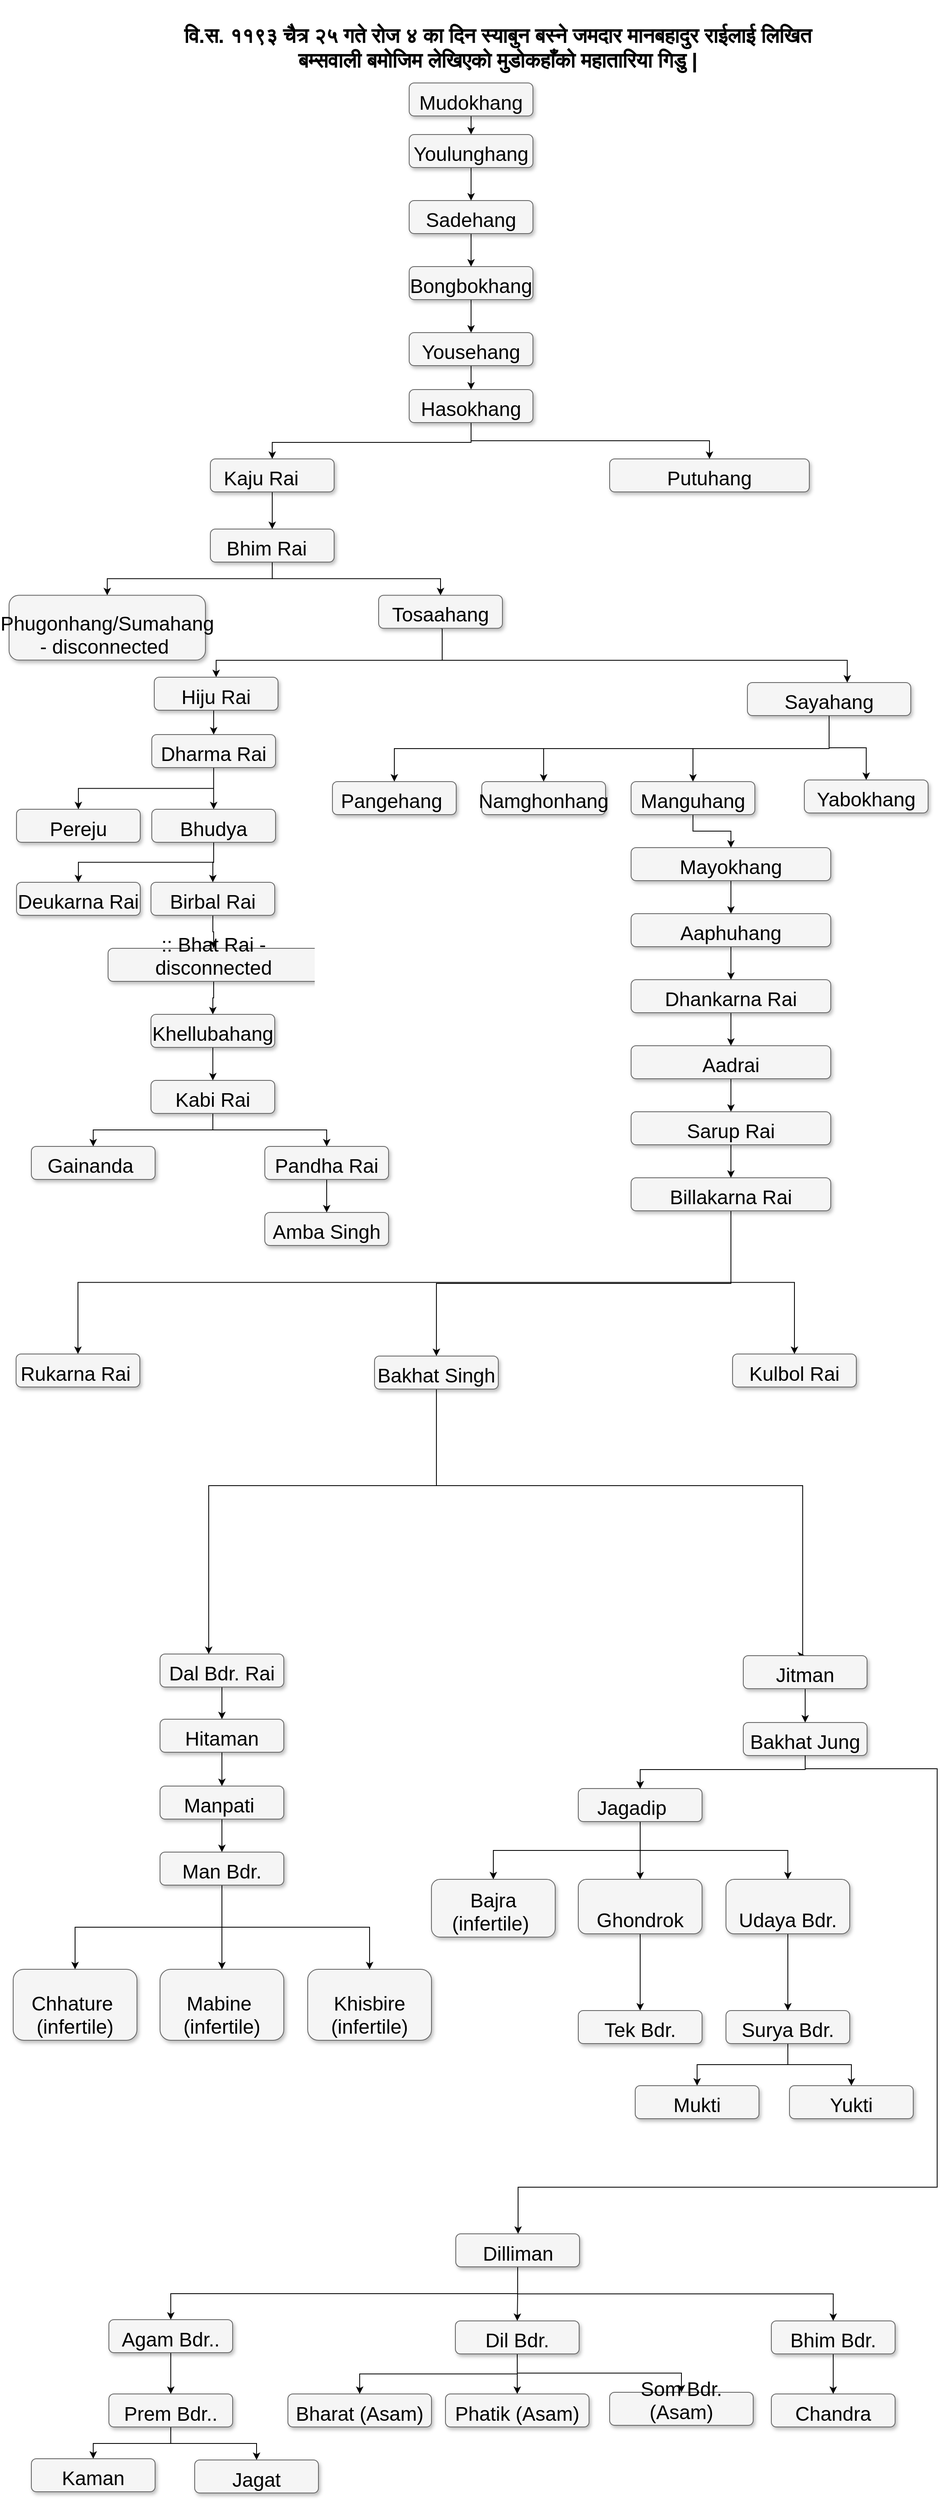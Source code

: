 <mxfile version="14.3.0" type="github">
  <diagram name="Page-1" id="b98fa263-6416-c6ec-5b7d-78bf54ef71d0">
    <mxGraphModel dx="2370" dy="1238" grid="0" gridSize="10" guides="1" tooltips="1" connect="1" arrows="1" fold="1" page="1" pageScale="1.5" pageWidth="827" pageHeight="1169" background="none" math="0" shadow="0">
      <root>
        <mxCell id="0" style=";html=1;" />
        <mxCell id="1" style=";html=1;" parent="0" />
        <mxCell id="pMGXM-O-2ihCk8tD-NnK-10" style="edgeStyle=orthogonalEdgeStyle;rounded=0;orthogonalLoop=1;jettySize=auto;html=1;exitX=0.5;exitY=1;exitDx=0;exitDy=0;entryX=0.5;entryY=0;entryDx=0;entryDy=0;fontSize=24;verticalAlign=bottom;" edge="1" parent="1" source="pMGXM-O-2ihCk8tD-NnK-1" target="pMGXM-O-2ihCk8tD-NnK-5">
          <mxGeometry relative="1" as="geometry" />
        </mxCell>
        <mxCell id="pMGXM-O-2ihCk8tD-NnK-1" value="&lt;p class=&quot;MsoNormal&quot; style=&quot;margin-bottom: 0.0pt; line-height: normal; font-size: 24px;&quot;&gt;&lt;span style=&quot;font-size: 24px; line-height: 107%; font-family: calibri, sans-serif;&quot;&gt;Bongbokhang&lt;/span&gt;&lt;br style=&quot;font-size: 24px;&quot;&gt;&lt;/p&gt;" style="whiteSpace=wrap;html=1;rounded=1;shadow=1;strokeWidth=1;fontSize=24;align=center;fillColor=#f5f5f5;strokeColor=#666666;verticalAlign=bottom;" vertex="1" parent="1">
          <mxGeometry x="540" y="323" width="150" height="40" as="geometry" />
        </mxCell>
        <mxCell id="pMGXM-O-2ihCk8tD-NnK-9" style="edgeStyle=orthogonalEdgeStyle;rounded=0;orthogonalLoop=1;jettySize=auto;html=1;exitX=0.5;exitY=1;exitDx=0;exitDy=0;entryX=0.5;entryY=0;entryDx=0;entryDy=0;fontSize=24;verticalAlign=bottom;" edge="1" parent="1" source="pMGXM-O-2ihCk8tD-NnK-2" target="pMGXM-O-2ihCk8tD-NnK-1">
          <mxGeometry relative="1" as="geometry" />
        </mxCell>
        <mxCell id="pMGXM-O-2ihCk8tD-NnK-2" value="&lt;p class=&quot;MsoNormal&quot; style=&quot;margin-bottom: 0.0pt; line-height: normal; font-size: 24px;&quot;&gt;&lt;span style=&quot;font-size: 24px;&quot;&gt;Sadehang&lt;/span&gt;&lt;/p&gt;" style="whiteSpace=wrap;html=1;rounded=1;shadow=1;strokeWidth=1;fontSize=24;align=center;fillColor=#f5f5f5;strokeColor=#666666;verticalAlign=bottom;" vertex="1" parent="1">
          <mxGeometry x="540" y="243" width="150" height="40" as="geometry" />
        </mxCell>
        <mxCell id="pMGXM-O-2ihCk8tD-NnK-8" style="edgeStyle=orthogonalEdgeStyle;rounded=0;orthogonalLoop=1;jettySize=auto;html=1;exitX=0.5;exitY=1;exitDx=0;exitDy=0;fontSize=24;verticalAlign=bottom;" edge="1" parent="1" source="pMGXM-O-2ihCk8tD-NnK-3" target="pMGXM-O-2ihCk8tD-NnK-2">
          <mxGeometry relative="1" as="geometry" />
        </mxCell>
        <mxCell id="pMGXM-O-2ihCk8tD-NnK-3" value="&lt;p class=&quot;MsoNormal&quot; style=&quot;margin-bottom: 0.0pt; line-height: normal; font-size: 24px;&quot;&gt;&lt;span style=&quot;font-size: 24px; line-height: 107%; font-family: calibri, sans-serif;&quot;&gt;Youlunghang&lt;/span&gt;&lt;br style=&quot;font-size: 24px;&quot;&gt;&lt;/p&gt;" style="whiteSpace=wrap;html=1;rounded=1;shadow=1;strokeWidth=1;fontSize=24;align=center;fillColor=#f5f5f5;strokeColor=#666666;verticalAlign=bottom;" vertex="1" parent="1">
          <mxGeometry x="540" y="163" width="150" height="40" as="geometry" />
        </mxCell>
        <mxCell id="pMGXM-O-2ihCk8tD-NnK-7" style="edgeStyle=orthogonalEdgeStyle;rounded=0;orthogonalLoop=1;jettySize=auto;html=1;exitX=0.5;exitY=1;exitDx=0;exitDy=0;fontSize=24;verticalAlign=bottom;" edge="1" parent="1" source="pMGXM-O-2ihCk8tD-NnK-4" target="pMGXM-O-2ihCk8tD-NnK-3">
          <mxGeometry relative="1" as="geometry" />
        </mxCell>
        <mxCell id="pMGXM-O-2ihCk8tD-NnK-4" value="&lt;p class=&quot;MsoNormal&quot; style=&quot;margin-bottom: 0.0pt; line-height: normal; font-size: 24px;&quot;&gt;&lt;span style=&quot;font-size: 24px;&quot;&gt;Mudokhang&lt;/span&gt;&lt;/p&gt;" style="whiteSpace=wrap;html=1;rounded=1;shadow=1;strokeWidth=1;fontSize=24;align=center;fillColor=#f5f5f5;strokeColor=#666666;verticalAlign=bottom;" vertex="1" parent="1">
          <mxGeometry x="540" y="100.5" width="150" height="40" as="geometry" />
        </mxCell>
        <mxCell id="pMGXM-O-2ihCk8tD-NnK-195" style="edgeStyle=orthogonalEdgeStyle;rounded=0;orthogonalLoop=1;jettySize=auto;html=1;exitX=0.5;exitY=1;exitDx=0;exitDy=0;labelBackgroundColor=none;fontSize=24;verticalAlign=bottom;" edge="1" parent="1" source="pMGXM-O-2ihCk8tD-NnK-5" target="pMGXM-O-2ihCk8tD-NnK-13">
          <mxGeometry relative="1" as="geometry" />
        </mxCell>
        <mxCell id="pMGXM-O-2ihCk8tD-NnK-5" value="&lt;p class=&quot;MsoNormal&quot; style=&quot;margin-bottom: 0.0pt; line-height: normal; font-size: 24px;&quot;&gt;&lt;span style=&quot;font-size: 24px;&quot;&gt;Yousehang&lt;/span&gt;&lt;/p&gt;" style="whiteSpace=wrap;html=1;rounded=1;shadow=1;strokeWidth=1;fontSize=24;align=center;fillColor=#f5f5f5;strokeColor=#666666;verticalAlign=bottom;" vertex="1" parent="1">
          <mxGeometry x="540" y="403" width="150" height="40" as="geometry" />
        </mxCell>
        <mxCell id="pMGXM-O-2ihCk8tD-NnK-196" style="edgeStyle=orthogonalEdgeStyle;rounded=0;orthogonalLoop=1;jettySize=auto;html=1;exitX=0.5;exitY=1;exitDx=0;exitDy=0;labelBackgroundColor=none;fontSize=24;verticalAlign=bottom;" edge="1" parent="1" source="pMGXM-O-2ihCk8tD-NnK-13" target="pMGXM-O-2ihCk8tD-NnK-14">
          <mxGeometry relative="1" as="geometry">
            <Array as="points">
              <mxPoint x="615" y="536" />
              <mxPoint x="374" y="536" />
            </Array>
          </mxGeometry>
        </mxCell>
        <mxCell id="pMGXM-O-2ihCk8tD-NnK-197" style="edgeStyle=orthogonalEdgeStyle;rounded=0;orthogonalLoop=1;jettySize=auto;html=1;exitX=0.5;exitY=1;exitDx=0;exitDy=0;entryX=0.5;entryY=0;entryDx=0;entryDy=0;labelBackgroundColor=none;fontSize=24;verticalAlign=bottom;" edge="1" parent="1" source="pMGXM-O-2ihCk8tD-NnK-13" target="pMGXM-O-2ihCk8tD-NnK-15">
          <mxGeometry relative="1" as="geometry" />
        </mxCell>
        <mxCell id="pMGXM-O-2ihCk8tD-NnK-13" value="&lt;p class=&quot;MsoNormal&quot; style=&quot;margin-bottom: 0.0pt; line-height: normal; font-size: 24px;&quot;&gt;&lt;span style=&quot;font-size: 24px; line-height: 107%; font-family: calibri, sans-serif;&quot;&gt;Hasokhang&lt;/span&gt;&lt;br style=&quot;font-size: 24px;&quot;&gt;&lt;/p&gt;" style="whiteSpace=wrap;html=1;rounded=1;shadow=1;strokeWidth=1;fontSize=24;align=center;fillColor=#f5f5f5;strokeColor=#666666;verticalAlign=bottom;" vertex="1" parent="1">
          <mxGeometry x="540" y="472" width="150" height="40" as="geometry" />
        </mxCell>
        <mxCell id="pMGXM-O-2ihCk8tD-NnK-193" style="edgeStyle=orthogonalEdgeStyle;rounded=0;orthogonalLoop=1;jettySize=auto;html=1;exitX=0.5;exitY=1;exitDx=0;exitDy=0;labelBackgroundColor=none;fontSize=24;verticalAlign=bottom;" edge="1" parent="1" source="pMGXM-O-2ihCk8tD-NnK-14" target="pMGXM-O-2ihCk8tD-NnK-21">
          <mxGeometry relative="1" as="geometry" />
        </mxCell>
        <mxCell id="pMGXM-O-2ihCk8tD-NnK-14" value="&lt;p class=&quot;MsoNormal&quot; style=&quot;margin-bottom: 0.0pt; line-height: normal; font-size: 24px;&quot;&gt;&lt;span style=&quot;font-size: 24px; line-height: 107%; font-family: calibri, sans-serif;&quot;&gt;Kaju Rai&amp;nbsp; &amp;nbsp;&amp;nbsp;&lt;/span&gt;&lt;br style=&quot;font-size: 24px;&quot;&gt;&lt;/p&gt;" style="whiteSpace=wrap;html=1;rounded=1;shadow=1;strokeWidth=1;fontSize=24;align=center;fillColor=#f5f5f5;strokeColor=#666666;verticalAlign=bottom;" vertex="1" parent="1">
          <mxGeometry x="299" y="556" width="150" height="40" as="geometry" />
        </mxCell>
        <mxCell id="pMGXM-O-2ihCk8tD-NnK-15" value="&lt;p class=&quot;MsoNormal&quot; style=&quot;margin-bottom: 0.0pt; line-height: normal; font-size: 24px;&quot;&gt;&lt;span style=&quot;font-size: 24px; line-height: 107%; font-family: calibri, sans-serif;&quot;&gt;Putuhang&lt;/span&gt;&lt;br style=&quot;font-size: 24px;&quot;&gt;&lt;/p&gt;" style="whiteSpace=wrap;html=1;rounded=1;shadow=1;strokeWidth=1;fontSize=24;align=center;fillColor=#f5f5f5;strokeColor=#666666;verticalAlign=bottom;" vertex="1" parent="1">
          <mxGeometry x="783" y="556" width="242" height="40" as="geometry" />
        </mxCell>
        <mxCell id="pMGXM-O-2ihCk8tD-NnK-191" style="edgeStyle=orthogonalEdgeStyle;rounded=0;orthogonalLoop=1;jettySize=auto;html=1;exitX=0.5;exitY=1;exitDx=0;exitDy=0;labelBackgroundColor=none;fontSize=24;verticalAlign=bottom;" edge="1" parent="1" source="pMGXM-O-2ihCk8tD-NnK-21" target="pMGXM-O-2ihCk8tD-NnK-26">
          <mxGeometry relative="1" as="geometry" />
        </mxCell>
        <mxCell id="pMGXM-O-2ihCk8tD-NnK-192" style="edgeStyle=orthogonalEdgeStyle;rounded=0;orthogonalLoop=1;jettySize=auto;html=1;exitX=0.5;exitY=1;exitDx=0;exitDy=0;labelBackgroundColor=none;fontSize=24;verticalAlign=bottom;" edge="1" parent="1" source="pMGXM-O-2ihCk8tD-NnK-21" target="pMGXM-O-2ihCk8tD-NnK-24">
          <mxGeometry relative="1" as="geometry" />
        </mxCell>
        <mxCell id="pMGXM-O-2ihCk8tD-NnK-21" value="&lt;p class=&quot;MsoNormal&quot; style=&quot;margin-bottom: 0.0pt; line-height: normal; font-size: 24px;&quot;&gt;&lt;span style=&quot;font-size: 24px; line-height: 107%; font-family: calibri, sans-serif;&quot;&gt;Bhim Rai&amp;nbsp;&amp;nbsp;&lt;/span&gt;&lt;br style=&quot;font-size: 24px;&quot;&gt;&lt;/p&gt;" style="whiteSpace=wrap;html=1;rounded=1;shadow=1;strokeWidth=1;fontSize=24;align=center;fillColor=#f5f5f5;strokeColor=#666666;verticalAlign=bottom;" vertex="1" parent="1">
          <mxGeometry x="299" y="641" width="150" height="40" as="geometry" />
        </mxCell>
        <mxCell id="pMGXM-O-2ihCk8tD-NnK-24" value="&lt;p class=&quot;MsoNormal&quot; style=&quot;margin-bottom: 0.0pt; line-height: normal; font-size: 24px;&quot;&gt;&lt;span style=&quot;font-size: 24px; line-height: 107%; font-family: calibri, sans-serif;&quot;&gt;Phugonhang/Sumahang - disconnected&amp;nbsp;&lt;/span&gt;&lt;br style=&quot;font-size: 24px;&quot;&gt;&lt;/p&gt;" style="whiteSpace=wrap;html=1;rounded=1;shadow=1;strokeWidth=1;fontSize=24;align=center;fillColor=#f5f5f5;strokeColor=#666666;verticalAlign=bottom;" vertex="1" parent="1">
          <mxGeometry x="55" y="721.25" width="238" height="78.5" as="geometry" />
        </mxCell>
        <mxCell id="pMGXM-O-2ihCk8tD-NnK-31" style="edgeStyle=orthogonalEdgeStyle;rounded=0;orthogonalLoop=1;jettySize=auto;html=1;exitX=0.5;exitY=1;exitDx=0;exitDy=0;entryX=0.5;entryY=0;entryDx=0;entryDy=0;fontSize=24;verticalAlign=bottom;" edge="1" parent="1" source="pMGXM-O-2ihCk8tD-NnK-26" target="pMGXM-O-2ihCk8tD-NnK-28">
          <mxGeometry relative="1" as="geometry">
            <Array as="points">
              <mxPoint x="580" y="800" />
              <mxPoint x="306" y="800" />
            </Array>
          </mxGeometry>
        </mxCell>
        <mxCell id="pMGXM-O-2ihCk8tD-NnK-32" style="edgeStyle=orthogonalEdgeStyle;rounded=0;orthogonalLoop=1;jettySize=auto;html=1;exitX=0.5;exitY=1;exitDx=0;exitDy=0;fontSize=24;verticalAlign=bottom;" edge="1" parent="1" source="pMGXM-O-2ihCk8tD-NnK-26" target="pMGXM-O-2ihCk8tD-NnK-29">
          <mxGeometry relative="1" as="geometry">
            <Array as="points">
              <mxPoint x="580" y="800" />
              <mxPoint x="1071" y="800" />
            </Array>
          </mxGeometry>
        </mxCell>
        <mxCell id="pMGXM-O-2ihCk8tD-NnK-26" value="&lt;p class=&quot;MsoNormal&quot; style=&quot;margin-bottom: 0.0pt; line-height: normal; font-size: 24px;&quot;&gt;&lt;span style=&quot;font-size: 24px; line-height: 107%; font-family: calibri, sans-serif;&quot;&gt;Tosaahang&lt;/span&gt;&lt;br style=&quot;font-size: 24px;&quot;&gt;&lt;/p&gt;" style="whiteSpace=wrap;html=1;rounded=1;shadow=1;strokeWidth=1;fontSize=24;align=center;fillColor=#f5f5f5;strokeColor=#666666;verticalAlign=bottom;" vertex="1" parent="1">
          <mxGeometry x="503" y="721.25" width="150" height="40" as="geometry" />
        </mxCell>
        <mxCell id="pMGXM-O-2ihCk8tD-NnK-34" style="edgeStyle=orthogonalEdgeStyle;rounded=0;orthogonalLoop=1;jettySize=auto;html=1;exitX=0.5;exitY=1;exitDx=0;exitDy=0;entryX=0.5;entryY=0;entryDx=0;entryDy=0;fontSize=24;verticalAlign=bottom;" edge="1" parent="1" source="pMGXM-O-2ihCk8tD-NnK-28" target="pMGXM-O-2ihCk8tD-NnK-33">
          <mxGeometry relative="1" as="geometry" />
        </mxCell>
        <mxCell id="pMGXM-O-2ihCk8tD-NnK-28" value="&lt;p class=&quot;MsoNormal&quot; style=&quot;margin-bottom: 0.0pt; line-height: normal; font-size: 24px;&quot;&gt;&lt;span style=&quot;font-size: 24px; line-height: 107%; font-family: calibri, sans-serif;&quot;&gt;Hiju Rai&lt;/span&gt;&lt;br style=&quot;font-size: 24px;&quot;&gt;&lt;/p&gt;" style="whiteSpace=wrap;html=1;rounded=1;shadow=1;strokeWidth=1;fontSize=24;align=center;fillColor=#f5f5f5;strokeColor=#666666;verticalAlign=bottom;" vertex="1" parent="1">
          <mxGeometry x="231" y="820.5" width="150" height="40" as="geometry" />
        </mxCell>
        <mxCell id="pMGXM-O-2ihCk8tD-NnK-47" style="edgeStyle=orthogonalEdgeStyle;rounded=0;orthogonalLoop=1;jettySize=auto;html=1;exitX=0.5;exitY=1;exitDx=0;exitDy=0;fontSize=24;verticalAlign=bottom;" edge="1" parent="1" source="pMGXM-O-2ihCk8tD-NnK-29" target="pMGXM-O-2ihCk8tD-NnK-41">
          <mxGeometry relative="1" as="geometry" />
        </mxCell>
        <mxCell id="pMGXM-O-2ihCk8tD-NnK-52" style="edgeStyle=orthogonalEdgeStyle;rounded=0;orthogonalLoop=1;jettySize=auto;html=1;fontSize=24;verticalAlign=bottom;" edge="1" parent="1" source="pMGXM-O-2ihCk8tD-NnK-29" target="pMGXM-O-2ihCk8tD-NnK-44">
          <mxGeometry relative="1" as="geometry" />
        </mxCell>
        <mxCell id="pMGXM-O-2ihCk8tD-NnK-189" style="edgeStyle=orthogonalEdgeStyle;rounded=0;orthogonalLoop=1;jettySize=auto;html=1;exitX=0.5;exitY=1;exitDx=0;exitDy=0;labelBackgroundColor=none;fontSize=24;verticalAlign=bottom;" edge="1" parent="1" source="pMGXM-O-2ihCk8tD-NnK-29" target="pMGXM-O-2ihCk8tD-NnK-42">
          <mxGeometry relative="1" as="geometry" />
        </mxCell>
        <mxCell id="pMGXM-O-2ihCk8tD-NnK-190" style="edgeStyle=orthogonalEdgeStyle;rounded=0;orthogonalLoop=1;jettySize=auto;html=1;exitX=0.5;exitY=1;exitDx=0;exitDy=0;labelBackgroundColor=none;fontSize=24;verticalAlign=bottom;" edge="1" parent="1" source="pMGXM-O-2ihCk8tD-NnK-29" target="pMGXM-O-2ihCk8tD-NnK-45">
          <mxGeometry relative="1" as="geometry" />
        </mxCell>
        <mxCell id="pMGXM-O-2ihCk8tD-NnK-29" value="&lt;p class=&quot;MsoNormal&quot; style=&quot;margin-bottom: 0.0pt; line-height: normal; font-size: 24px;&quot;&gt;&lt;span style=&quot;font-size: 24px; line-height: 107%; font-family: calibri, sans-serif;&quot;&gt;Sayahang&lt;/span&gt;&lt;br style=&quot;font-size: 24px;&quot;&gt;&lt;/p&gt;" style="whiteSpace=wrap;html=1;rounded=1;shadow=1;strokeWidth=1;fontSize=24;align=center;fillColor=#f5f5f5;strokeColor=#666666;verticalAlign=bottom;" vertex="1" parent="1">
          <mxGeometry x="950" y="827" width="198" height="40" as="geometry" />
        </mxCell>
        <mxCell id="pMGXM-O-2ihCk8tD-NnK-37" style="edgeStyle=orthogonalEdgeStyle;rounded=0;orthogonalLoop=1;jettySize=auto;html=1;exitX=0.5;exitY=1;exitDx=0;exitDy=0;entryX=0.5;entryY=0;entryDx=0;entryDy=0;fontSize=24;verticalAlign=bottom;" edge="1" parent="1" source="pMGXM-O-2ihCk8tD-NnK-33" target="pMGXM-O-2ihCk8tD-NnK-35">
          <mxGeometry relative="1" as="geometry" />
        </mxCell>
        <mxCell id="pMGXM-O-2ihCk8tD-NnK-40" style="edgeStyle=orthogonalEdgeStyle;rounded=0;orthogonalLoop=1;jettySize=auto;html=1;exitX=0.5;exitY=1;exitDx=0;exitDy=0;fontSize=24;verticalAlign=bottom;" edge="1" parent="1" source="pMGXM-O-2ihCk8tD-NnK-33" target="pMGXM-O-2ihCk8tD-NnK-36">
          <mxGeometry relative="1" as="geometry" />
        </mxCell>
        <mxCell id="pMGXM-O-2ihCk8tD-NnK-33" value="&lt;p class=&quot;MsoNormal&quot; style=&quot;margin-bottom: 0.0pt; line-height: normal; font-size: 24px;&quot;&gt;&lt;span style=&quot;font-size: 24px; line-height: 107%; font-family: calibri, sans-serif;&quot;&gt;Dharma Rai&lt;/span&gt;&lt;br style=&quot;font-size: 24px;&quot;&gt;&lt;/p&gt;" style="whiteSpace=wrap;html=1;rounded=1;shadow=1;strokeWidth=1;fontSize=24;align=center;fillColor=#f5f5f5;strokeColor=#666666;verticalAlign=bottom;" vertex="1" parent="1">
          <mxGeometry x="228" y="890" width="150" height="40" as="geometry" />
        </mxCell>
        <mxCell id="pMGXM-O-2ihCk8tD-NnK-35" value="&lt;p class=&quot;MsoNormal&quot; style=&quot;margin-bottom: 0.0pt; line-height: normal; font-size: 24px;&quot;&gt;&lt;span style=&quot;font-size: 24px; line-height: 107%; font-family: calibri, sans-serif;&quot;&gt;Pereju&lt;/span&gt;&lt;br style=&quot;font-size: 24px;&quot;&gt;&lt;/p&gt;" style="whiteSpace=wrap;html=1;rounded=1;shadow=1;strokeWidth=1;fontSize=24;align=center;fillColor=#f5f5f5;strokeColor=#666666;verticalAlign=bottom;" vertex="1" parent="1">
          <mxGeometry x="64" y="980.5" width="150" height="40" as="geometry" />
        </mxCell>
        <mxCell id="pMGXM-O-2ihCk8tD-NnK-168" style="edgeStyle=orthogonalEdgeStyle;rounded=0;orthogonalLoop=1;jettySize=auto;html=1;exitX=0.5;exitY=1;exitDx=0;exitDy=0;labelBackgroundColor=none;fontSize=24;verticalAlign=bottom;" edge="1" parent="1" source="pMGXM-O-2ihCk8tD-NnK-36" target="pMGXM-O-2ihCk8tD-NnK-140">
          <mxGeometry relative="1" as="geometry" />
        </mxCell>
        <mxCell id="pMGXM-O-2ihCk8tD-NnK-184" style="edgeStyle=orthogonalEdgeStyle;rounded=0;orthogonalLoop=1;jettySize=auto;html=1;exitX=0.5;exitY=1;exitDx=0;exitDy=0;labelBackgroundColor=none;fontSize=24;verticalAlign=bottom;" edge="1" parent="1" source="pMGXM-O-2ihCk8tD-NnK-36" target="pMGXM-O-2ihCk8tD-NnK-141">
          <mxGeometry relative="1" as="geometry" />
        </mxCell>
        <mxCell id="pMGXM-O-2ihCk8tD-NnK-36" value="&lt;p class=&quot;MsoNormal&quot; style=&quot;margin-bottom: 0.0pt; line-height: normal; font-size: 24px;&quot;&gt;&lt;span style=&quot;font-size: 24px; line-height: 107%; font-family: calibri, sans-serif;&quot;&gt;Bhudya&lt;/span&gt;&lt;br style=&quot;font-size: 24px;&quot;&gt;&lt;/p&gt;" style="whiteSpace=wrap;html=1;rounded=1;shadow=1;strokeWidth=1;fontSize=24;align=center;fillColor=#f5f5f5;strokeColor=#666666;verticalAlign=bottom;" vertex="1" parent="1">
          <mxGeometry x="228" y="980.5" width="150" height="40" as="geometry" />
        </mxCell>
        <mxCell id="pMGXM-O-2ihCk8tD-NnK-41" value="&lt;p class=&quot;MsoNormal&quot; style=&quot;margin-bottom: 0.0pt ; line-height: normal ; font-size: 24px&quot;&gt;&lt;span style=&quot;font-size: 24px ; line-height: 107% ; font-family: &amp;#34;calibri&amp;#34; , sans-serif&quot;&gt;Pangehang&amp;nbsp;&lt;/span&gt;&lt;br style=&quot;font-size: 24px&quot;&gt;&lt;/p&gt;" style="whiteSpace=wrap;html=1;rounded=1;shadow=1;strokeWidth=1;fontSize=24;align=center;fillColor=#f5f5f5;strokeColor=#666666;verticalAlign=bottom;" vertex="1" parent="1">
          <mxGeometry x="447" y="947" width="150" height="40" as="geometry" />
        </mxCell>
        <mxCell id="pMGXM-O-2ihCk8tD-NnK-42" value="&lt;p class=&quot;MsoNormal&quot; style=&quot;margin-bottom: 0.0pt; line-height: normal; font-size: 24px;&quot;&gt;&lt;span style=&quot;font-size: 24px; line-height: 107%; font-family: calibri, sans-serif;&quot;&gt;Namghonhang&lt;/span&gt;&lt;br style=&quot;font-size: 24px;&quot;&gt;&lt;/p&gt;" style="whiteSpace=wrap;html=1;rounded=1;shadow=1;strokeWidth=1;fontSize=24;align=center;fillColor=#f5f5f5;strokeColor=#666666;verticalAlign=bottom;" vertex="1" parent="1">
          <mxGeometry x="628" y="947" width="150" height="40" as="geometry" />
        </mxCell>
        <mxCell id="pMGXM-O-2ihCk8tD-NnK-59" style="edgeStyle=orthogonalEdgeStyle;rounded=0;orthogonalLoop=1;jettySize=auto;html=1;exitX=0.5;exitY=1;exitDx=0;exitDy=0;entryX=0.5;entryY=0;entryDx=0;entryDy=0;fontSize=24;verticalAlign=bottom;" edge="1" parent="1" source="pMGXM-O-2ihCk8tD-NnK-44" target="pMGXM-O-2ihCk8tD-NnK-53">
          <mxGeometry relative="1" as="geometry" />
        </mxCell>
        <mxCell id="pMGXM-O-2ihCk8tD-NnK-44" value="&lt;p class=&quot;MsoNormal&quot; style=&quot;margin-bottom: 0.0pt; line-height: normal; font-size: 24px;&quot;&gt;&lt;span style=&quot;font-size: 24px; line-height: 107%; font-family: calibri, sans-serif;&quot;&gt;Manguhang&lt;/span&gt;&lt;br style=&quot;font-size: 24px;&quot;&gt;&lt;/p&gt;" style="whiteSpace=wrap;html=1;rounded=1;shadow=1;strokeWidth=1;fontSize=24;align=center;fillColor=#f5f5f5;strokeColor=#666666;verticalAlign=bottom;" vertex="1" parent="1">
          <mxGeometry x="809" y="947" width="150" height="40" as="geometry" />
        </mxCell>
        <mxCell id="pMGXM-O-2ihCk8tD-NnK-45" value="&lt;p class=&quot;MsoNormal&quot; style=&quot;margin-bottom: 0.0pt; line-height: normal; font-size: 24px;&quot;&gt;&lt;span style=&quot;font-size: 24px; line-height: 107%; font-family: calibri, sans-serif;&quot;&gt;Yabokhang&lt;/span&gt;&lt;br style=&quot;font-size: 24px;&quot;&gt;&lt;/p&gt;" style="whiteSpace=wrap;html=1;rounded=1;shadow=1;strokeWidth=1;fontSize=24;align=center;fillColor=#f5f5f5;strokeColor=#666666;verticalAlign=bottom;" vertex="1" parent="1">
          <mxGeometry x="1019" y="945" width="150" height="40" as="geometry" />
        </mxCell>
        <mxCell id="pMGXM-O-2ihCk8tD-NnK-60" style="edgeStyle=orthogonalEdgeStyle;rounded=0;orthogonalLoop=1;jettySize=auto;html=1;exitX=0.5;exitY=1;exitDx=0;exitDy=0;entryX=0.5;entryY=0;entryDx=0;entryDy=0;fontSize=24;verticalAlign=bottom;" edge="1" parent="1" source="pMGXM-O-2ihCk8tD-NnK-53" target="pMGXM-O-2ihCk8tD-NnK-54">
          <mxGeometry relative="1" as="geometry" />
        </mxCell>
        <mxCell id="pMGXM-O-2ihCk8tD-NnK-53" value="&lt;p class=&quot;MsoNormal&quot; style=&quot;margin-bottom: 0.0pt; line-height: normal; font-size: 24px;&quot;&gt;&lt;span style=&quot;font-size: 24px; line-height: 107%; font-family: calibri, sans-serif;&quot;&gt;Mayokhang&lt;/span&gt;&lt;br style=&quot;font-size: 24px;&quot;&gt;&lt;/p&gt;" style="whiteSpace=wrap;html=1;rounded=1;shadow=1;strokeWidth=1;fontSize=24;align=center;fillColor=#f5f5f5;strokeColor=#666666;verticalAlign=bottom;" vertex="1" parent="1">
          <mxGeometry x="809" y="1027" width="242" height="40" as="geometry" />
        </mxCell>
        <mxCell id="pMGXM-O-2ihCk8tD-NnK-61" style="edgeStyle=orthogonalEdgeStyle;rounded=0;orthogonalLoop=1;jettySize=auto;html=1;exitX=0.5;exitY=1;exitDx=0;exitDy=0;entryX=0.5;entryY=0;entryDx=0;entryDy=0;fontSize=24;verticalAlign=bottom;" edge="1" parent="1" source="pMGXM-O-2ihCk8tD-NnK-54" target="pMGXM-O-2ihCk8tD-NnK-55">
          <mxGeometry relative="1" as="geometry" />
        </mxCell>
        <mxCell id="pMGXM-O-2ihCk8tD-NnK-54" value="&lt;p class=&quot;MsoNormal&quot; style=&quot;margin-bottom: 0.0pt; line-height: normal; font-size: 24px;&quot;&gt;&lt;span style=&quot;font-size: 24px; line-height: 107%; font-family: calibri, sans-serif;&quot;&gt;Aaphuhang&lt;/span&gt;&lt;br style=&quot;font-size: 24px;&quot;&gt;&lt;/p&gt;" style="whiteSpace=wrap;html=1;rounded=1;shadow=1;strokeWidth=1;fontSize=24;align=center;fillColor=#f5f5f5;strokeColor=#666666;verticalAlign=bottom;" vertex="1" parent="1">
          <mxGeometry x="809" y="1107" width="242" height="40" as="geometry" />
        </mxCell>
        <mxCell id="pMGXM-O-2ihCk8tD-NnK-62" style="edgeStyle=orthogonalEdgeStyle;rounded=0;orthogonalLoop=1;jettySize=auto;html=1;exitX=0.5;exitY=1;exitDx=0;exitDy=0;entryX=0.5;entryY=0;entryDx=0;entryDy=0;fontSize=24;verticalAlign=bottom;" edge="1" parent="1" source="pMGXM-O-2ihCk8tD-NnK-55" target="pMGXM-O-2ihCk8tD-NnK-56">
          <mxGeometry relative="1" as="geometry" />
        </mxCell>
        <mxCell id="pMGXM-O-2ihCk8tD-NnK-55" value="&lt;p class=&quot;MsoNormal&quot; style=&quot;margin-bottom: 0.0pt; line-height: normal; font-size: 24px;&quot;&gt;&lt;span style=&quot;font-size: 24px; line-height: 107%; font-family: calibri, sans-serif;&quot;&gt;Dhankarna Rai&lt;/span&gt;&lt;br style=&quot;font-size: 24px;&quot;&gt;&lt;/p&gt;" style="whiteSpace=wrap;html=1;rounded=1;shadow=1;strokeWidth=1;fontSize=24;align=center;fillColor=#f5f5f5;strokeColor=#666666;verticalAlign=bottom;" vertex="1" parent="1">
          <mxGeometry x="809" y="1187" width="242" height="40" as="geometry" />
        </mxCell>
        <mxCell id="pMGXM-O-2ihCk8tD-NnK-63" style="edgeStyle=orthogonalEdgeStyle;rounded=0;orthogonalLoop=1;jettySize=auto;html=1;exitX=0.5;exitY=1;exitDx=0;exitDy=0;entryX=0.5;entryY=0;entryDx=0;entryDy=0;fontSize=24;verticalAlign=bottom;" edge="1" parent="1" source="pMGXM-O-2ihCk8tD-NnK-56" target="pMGXM-O-2ihCk8tD-NnK-57">
          <mxGeometry relative="1" as="geometry" />
        </mxCell>
        <mxCell id="pMGXM-O-2ihCk8tD-NnK-56" value="&lt;p class=&quot;MsoNormal&quot; style=&quot;margin-bottom: 0.0pt; line-height: normal; font-size: 24px;&quot;&gt;&lt;span style=&quot;font-size: 24px; line-height: 107%; font-family: calibri, sans-serif;&quot;&gt;Aadrai&lt;/span&gt;&lt;br style=&quot;font-size: 24px;&quot;&gt;&lt;/p&gt;" style="whiteSpace=wrap;html=1;rounded=1;shadow=1;strokeWidth=1;fontSize=24;align=center;fillColor=#f5f5f5;strokeColor=#666666;verticalAlign=bottom;" vertex="1" parent="1">
          <mxGeometry x="809" y="1267" width="242" height="40" as="geometry" />
        </mxCell>
        <mxCell id="pMGXM-O-2ihCk8tD-NnK-67" style="edgeStyle=orthogonalEdgeStyle;rounded=0;orthogonalLoop=1;jettySize=auto;html=1;exitX=0.5;exitY=1;exitDx=0;exitDy=0;entryX=0.5;entryY=0;entryDx=0;entryDy=0;fontSize=24;verticalAlign=bottom;" edge="1" parent="1" source="pMGXM-O-2ihCk8tD-NnK-57" target="pMGXM-O-2ihCk8tD-NnK-64">
          <mxGeometry relative="1" as="geometry" />
        </mxCell>
        <mxCell id="pMGXM-O-2ihCk8tD-NnK-57" value="&lt;p class=&quot;MsoNormal&quot; style=&quot;margin-bottom: 0.0pt; line-height: normal; font-size: 24px;&quot;&gt;&lt;span style=&quot;font-size: 24px; line-height: 107%; font-family: calibri, sans-serif;&quot;&gt;Sarup Rai&lt;/span&gt;&lt;br style=&quot;font-size: 24px;&quot;&gt;&lt;/p&gt;" style="whiteSpace=wrap;html=1;rounded=1;shadow=1;strokeWidth=1;fontSize=24;align=center;fillColor=#f5f5f5;strokeColor=#666666;verticalAlign=bottom;" vertex="1" parent="1">
          <mxGeometry x="809" y="1347" width="242" height="40" as="geometry" />
        </mxCell>
        <mxCell id="pMGXM-O-2ihCk8tD-NnK-70" style="edgeStyle=orthogonalEdgeStyle;rounded=0;orthogonalLoop=1;jettySize=auto;html=1;exitX=0.5;exitY=1;exitDx=0;exitDy=0;fontSize=24;verticalAlign=bottom;" edge="1" parent="1" source="pMGXM-O-2ihCk8tD-NnK-64" target="pMGXM-O-2ihCk8tD-NnK-68">
          <mxGeometry relative="1" as="geometry" />
        </mxCell>
        <mxCell id="pMGXM-O-2ihCk8tD-NnK-160" style="edgeStyle=orthogonalEdgeStyle;rounded=0;orthogonalLoop=1;jettySize=auto;html=1;exitX=0.5;exitY=1;exitDx=0;exitDy=0;entryX=0.5;entryY=0;entryDx=0;entryDy=0;fontSize=24;verticalAlign=bottom;" edge="1" parent="1" source="pMGXM-O-2ihCk8tD-NnK-64" target="pMGXM-O-2ihCk8tD-NnK-69">
          <mxGeometry relative="1" as="geometry" />
        </mxCell>
        <mxCell id="pMGXM-O-2ihCk8tD-NnK-163" style="edgeStyle=orthogonalEdgeStyle;rounded=0;orthogonalLoop=1;jettySize=auto;html=1;exitX=0.5;exitY=1;exitDx=0;exitDy=0;fontSize=24;verticalAlign=bottom;" edge="1" parent="1" source="pMGXM-O-2ihCk8tD-NnK-64" target="pMGXM-O-2ihCk8tD-NnK-73">
          <mxGeometry relative="1" as="geometry" />
        </mxCell>
        <mxCell id="pMGXM-O-2ihCk8tD-NnK-64" value="&lt;p class=&quot;MsoNormal&quot; style=&quot;margin-bottom: 0.0pt; line-height: normal; font-size: 24px;&quot;&gt;&lt;span style=&quot;font-size: 24px; line-height: 107%; font-family: calibri, sans-serif;&quot;&gt;Billakarna Rai&lt;/span&gt;&lt;br style=&quot;font-size: 24px;&quot;&gt;&lt;/p&gt;" style="whiteSpace=wrap;html=1;rounded=1;shadow=1;strokeWidth=1;fontSize=24;align=center;fillColor=#f5f5f5;strokeColor=#666666;verticalAlign=bottom;" vertex="1" parent="1">
          <mxGeometry x="809" y="1427" width="242" height="40" as="geometry" />
        </mxCell>
        <mxCell id="pMGXM-O-2ihCk8tD-NnK-68" value="&lt;p class=&quot;MsoNormal&quot; style=&quot;margin-bottom: 0.0pt; line-height: normal; font-size: 24px;&quot;&gt;&lt;span style=&quot;font-size: 24px; line-height: 107%; font-family: calibri, sans-serif;&quot;&gt;Rukarna Rai&amp;nbsp;&lt;/span&gt;&lt;br style=&quot;font-size: 24px;&quot;&gt;&lt;/p&gt;" style="whiteSpace=wrap;html=1;rounded=1;shadow=1;strokeWidth=1;fontSize=24;align=center;fillColor=#f5f5f5;strokeColor=#666666;verticalAlign=bottom;" vertex="1" parent="1">
          <mxGeometry x="63.5" y="1640.5" width="150" height="40" as="geometry" />
        </mxCell>
        <mxCell id="pMGXM-O-2ihCk8tD-NnK-69" value="&lt;p class=&quot;MsoNormal&quot; style=&quot;margin-bottom: 0.0pt; line-height: normal; font-size: 24px;&quot;&gt;&lt;span style=&quot;font-size: 24px; line-height: 107%; font-family: calibri, sans-serif;&quot;&gt;Kulbol Rai&lt;/span&gt;&lt;br style=&quot;font-size: 24px;&quot;&gt;&lt;/p&gt;" style="whiteSpace=wrap;html=1;rounded=1;shadow=1;strokeWidth=1;fontSize=24;align=center;fillColor=#f5f5f5;strokeColor=#666666;verticalAlign=bottom;" vertex="1" parent="1">
          <mxGeometry x="932" y="1640.5" width="150" height="40" as="geometry" />
        </mxCell>
        <mxCell id="pMGXM-O-2ihCk8tD-NnK-80" style="edgeStyle=orthogonalEdgeStyle;rounded=0;orthogonalLoop=1;jettySize=auto;html=1;exitX=0.5;exitY=1;exitDx=0;exitDy=0;entryX=0.5;entryY=0;entryDx=0;entryDy=0;fontSize=24;verticalAlign=bottom;" edge="1" parent="1" source="pMGXM-O-2ihCk8tD-NnK-72" target="pMGXM-O-2ihCk8tD-NnK-77">
          <mxGeometry relative="1" as="geometry" />
        </mxCell>
        <mxCell id="pMGXM-O-2ihCk8tD-NnK-72" value="&lt;p class=&quot;MsoNormal&quot; style=&quot;margin-bottom: 0.0pt; line-height: normal; font-size: 24px;&quot;&gt;&lt;span style=&quot;font-size: 24px; line-height: 107%; font-family: calibri, sans-serif;&quot;&gt;Dal Bdr. Rai&lt;/span&gt;&lt;br style=&quot;font-size: 24px;&quot;&gt;&lt;/p&gt;" style="whiteSpace=wrap;html=1;rounded=1;shadow=1;strokeWidth=1;fontSize=24;align=center;fillColor=#f5f5f5;strokeColor=#666666;verticalAlign=bottom;" vertex="1" parent="1">
          <mxGeometry x="238" y="2004" width="150" height="40" as="geometry" />
        </mxCell>
        <mxCell id="pMGXM-O-2ihCk8tD-NnK-99" style="edgeStyle=orthogonalEdgeStyle;rounded=0;orthogonalLoop=1;jettySize=auto;html=1;exitX=0.5;exitY=1;exitDx=0;exitDy=0;entryX=0.5;entryY=0;entryDx=0;entryDy=0;fontSize=24;verticalAlign=bottom;" edge="1" parent="1" source="pMGXM-O-2ihCk8tD-NnK-73" target="pMGXM-O-2ihCk8tD-NnK-96">
          <mxGeometry relative="1" as="geometry">
            <Array as="points">
              <mxPoint x="573" y="1800" />
              <mxPoint x="1017" y="1800" />
            </Array>
          </mxGeometry>
        </mxCell>
        <mxCell id="pMGXM-O-2ihCk8tD-NnK-227" style="edgeStyle=orthogonalEdgeStyle;rounded=0;orthogonalLoop=1;jettySize=auto;html=1;exitX=0.5;exitY=1;exitDx=0;exitDy=0;labelBackgroundColor=none;fontSize=24;verticalAlign=bottom;" edge="1" parent="1" source="pMGXM-O-2ihCk8tD-NnK-73" target="pMGXM-O-2ihCk8tD-NnK-72">
          <mxGeometry relative="1" as="geometry">
            <Array as="points">
              <mxPoint x="573" y="1800" />
              <mxPoint x="297" y="1800" />
            </Array>
          </mxGeometry>
        </mxCell>
        <mxCell id="pMGXM-O-2ihCk8tD-NnK-73" value="&lt;p class=&quot;MsoNormal&quot; style=&quot;margin-bottom: 0.0pt; line-height: normal; font-size: 24px;&quot;&gt;&lt;span style=&quot;font-size: 24px; line-height: 107%; font-family: calibri, sans-serif;&quot;&gt;Bakhat Singh&lt;/span&gt;&lt;br style=&quot;font-size: 24px;&quot;&gt;&lt;/p&gt;" style="whiteSpace=wrap;html=1;rounded=1;shadow=1;strokeWidth=1;fontSize=24;align=center;fillColor=#f5f5f5;strokeColor=#666666;verticalAlign=bottom;" vertex="1" parent="1">
          <mxGeometry x="498" y="1643" width="150" height="40" as="geometry" />
        </mxCell>
        <mxCell id="pMGXM-O-2ihCk8tD-NnK-88" style="edgeStyle=orthogonalEdgeStyle;rounded=0;orthogonalLoop=1;jettySize=auto;html=1;exitX=0.5;exitY=1;exitDx=0;exitDy=0;entryX=0.5;entryY=0;entryDx=0;entryDy=0;fontSize=24;verticalAlign=bottom;" edge="1" parent="1" source="pMGXM-O-2ihCk8tD-NnK-77" target="pMGXM-O-2ihCk8tD-NnK-78">
          <mxGeometry relative="1" as="geometry" />
        </mxCell>
        <mxCell id="pMGXM-O-2ihCk8tD-NnK-77" value="&lt;p class=&quot;MsoNormal&quot; style=&quot;margin-bottom: 0.0pt; line-height: normal; font-size: 24px;&quot;&gt;&lt;span style=&quot;font-size: 24px; line-height: 107%; font-family: calibri, sans-serif;&quot;&gt;Hitaman&lt;/span&gt;&lt;br style=&quot;font-size: 24px;&quot;&gt;&lt;/p&gt;" style="whiteSpace=wrap;html=1;rounded=1;shadow=1;strokeWidth=1;fontSize=24;align=center;fillColor=#f5f5f5;strokeColor=#666666;verticalAlign=bottom;" vertex="1" parent="1">
          <mxGeometry x="238" y="2083" width="150" height="40" as="geometry" />
        </mxCell>
        <mxCell id="pMGXM-O-2ihCk8tD-NnK-89" style="edgeStyle=orthogonalEdgeStyle;rounded=0;orthogonalLoop=1;jettySize=auto;html=1;exitX=0.5;exitY=1;exitDx=0;exitDy=0;entryX=0.5;entryY=0;entryDx=0;entryDy=0;fontSize=24;verticalAlign=bottom;" edge="1" parent="1" source="pMGXM-O-2ihCk8tD-NnK-78" target="pMGXM-O-2ihCk8tD-NnK-79">
          <mxGeometry relative="1" as="geometry" />
        </mxCell>
        <mxCell id="pMGXM-O-2ihCk8tD-NnK-78" value="&lt;p class=&quot;MsoNormal&quot; style=&quot;margin-bottom: 0.0pt; line-height: normal; font-size: 24px;&quot;&gt;&lt;span style=&quot;font-size: 24px; line-height: 107%; font-family: calibri, sans-serif;&quot;&gt;Manpati&amp;nbsp;&lt;/span&gt;&lt;br style=&quot;font-size: 24px;&quot;&gt;&lt;/p&gt;" style="whiteSpace=wrap;html=1;rounded=1;shadow=1;strokeWidth=1;fontSize=24;align=center;fillColor=#f5f5f5;strokeColor=#666666;verticalAlign=bottom;" vertex="1" parent="1">
          <mxGeometry x="238" y="2164" width="150" height="40" as="geometry" />
        </mxCell>
        <mxCell id="pMGXM-O-2ihCk8tD-NnK-94" style="edgeStyle=orthogonalEdgeStyle;rounded=0;orthogonalLoop=1;jettySize=auto;html=1;exitX=0.5;exitY=1;exitDx=0;exitDy=0;entryX=0.5;entryY=0;entryDx=0;entryDy=0;fontSize=24;verticalAlign=bottom;" edge="1" parent="1" source="pMGXM-O-2ihCk8tD-NnK-79" target="pMGXM-O-2ihCk8tD-NnK-91">
          <mxGeometry relative="1" as="geometry" />
        </mxCell>
        <mxCell id="pMGXM-O-2ihCk8tD-NnK-95" style="edgeStyle=orthogonalEdgeStyle;rounded=0;orthogonalLoop=1;jettySize=auto;html=1;exitX=0.5;exitY=1;exitDx=0;exitDy=0;fontSize=24;verticalAlign=bottom;" edge="1" parent="1" source="pMGXM-O-2ihCk8tD-NnK-79" target="pMGXM-O-2ihCk8tD-NnK-92">
          <mxGeometry relative="1" as="geometry" />
        </mxCell>
        <mxCell id="pMGXM-O-2ihCk8tD-NnK-161" style="edgeStyle=orthogonalEdgeStyle;rounded=0;orthogonalLoop=1;jettySize=auto;html=1;exitX=0.5;exitY=1;exitDx=0;exitDy=0;fontSize=24;verticalAlign=bottom;" edge="1" parent="1" source="pMGXM-O-2ihCk8tD-NnK-79" target="pMGXM-O-2ihCk8tD-NnK-90">
          <mxGeometry relative="1" as="geometry" />
        </mxCell>
        <mxCell id="pMGXM-O-2ihCk8tD-NnK-79" value="&lt;p class=&quot;MsoNormal&quot; style=&quot;margin-bottom: 0.0pt; line-height: normal; font-size: 24px;&quot;&gt;&lt;span style=&quot;font-size: 24px; line-height: 107%; font-family: calibri, sans-serif;&quot;&gt;Man Bdr.&lt;/span&gt;&lt;br style=&quot;font-size: 24px;&quot;&gt;&lt;/p&gt;" style="whiteSpace=wrap;html=1;rounded=1;shadow=1;strokeWidth=1;fontSize=24;align=center;fillColor=#f5f5f5;strokeColor=#666666;verticalAlign=bottom;" vertex="1" parent="1">
          <mxGeometry x="238" y="2244" width="150" height="40" as="geometry" />
        </mxCell>
        <mxCell id="pMGXM-O-2ihCk8tD-NnK-90" value="&lt;p class=&quot;MsoNormal&quot; style=&quot;margin-bottom: 0.0pt; line-height: normal; font-size: 24px;&quot;&gt;&lt;span style=&quot;font-size: 24px; line-height: 107%; font-family: calibri, sans-serif;&quot;&gt;Chhature&amp;nbsp; (infertile)&lt;/span&gt;&lt;br style=&quot;font-size: 24px;&quot;&gt;&lt;/p&gt;" style="whiteSpace=wrap;html=1;rounded=1;shadow=1;strokeWidth=1;fontSize=24;align=center;fillColor=#f5f5f5;strokeColor=#666666;verticalAlign=bottom;" vertex="1" parent="1">
          <mxGeometry x="60" y="2386" width="150" height="86" as="geometry" />
        </mxCell>
        <mxCell id="pMGXM-O-2ihCk8tD-NnK-91" value="&lt;p class=&quot;MsoNormal&quot; style=&quot;margin-bottom: 0.0pt; line-height: normal; font-size: 24px;&quot;&gt;&lt;span style=&quot;font-size: 24px; line-height: 107%; font-family: calibri, sans-serif;&quot;&gt;Mabine&amp;nbsp; (infertile)&lt;/span&gt;&lt;br style=&quot;font-size: 24px;&quot;&gt;&lt;/p&gt;" style="whiteSpace=wrap;html=1;rounded=1;shadow=1;strokeWidth=1;fontSize=24;align=center;fillColor=#f5f5f5;strokeColor=#666666;verticalAlign=bottom;" vertex="1" parent="1">
          <mxGeometry x="238" y="2386" width="150" height="86" as="geometry" />
        </mxCell>
        <mxCell id="pMGXM-O-2ihCk8tD-NnK-92" value="&lt;p class=&quot;MsoNormal&quot; style=&quot;margin-bottom: 0.0pt; line-height: normal; font-size: 24px;&quot;&gt;&lt;span style=&quot;font-size: 24px; line-height: 107%; font-family: calibri, sans-serif;&quot;&gt;Khisbire (infertile)&lt;/span&gt;&lt;br style=&quot;font-size: 24px;&quot;&gt;&lt;/p&gt;" style="whiteSpace=wrap;html=1;rounded=1;shadow=1;strokeWidth=1;fontSize=24;align=center;fillColor=#f5f5f5;strokeColor=#666666;verticalAlign=bottom;" vertex="1" parent="1">
          <mxGeometry x="417" y="2386" width="150" height="86" as="geometry" />
        </mxCell>
        <mxCell id="pMGXM-O-2ihCk8tD-NnK-100" style="edgeStyle=orthogonalEdgeStyle;rounded=0;orthogonalLoop=1;jettySize=auto;html=1;exitX=0.5;exitY=1;exitDx=0;exitDy=0;entryX=0.5;entryY=0;entryDx=0;entryDy=0;fontSize=24;verticalAlign=bottom;" edge="1" parent="1" source="pMGXM-O-2ihCk8tD-NnK-96" target="pMGXM-O-2ihCk8tD-NnK-97">
          <mxGeometry relative="1" as="geometry" />
        </mxCell>
        <mxCell id="pMGXM-O-2ihCk8tD-NnK-96" value="&lt;p class=&quot;MsoNormal&quot; style=&quot;margin-bottom: 0.0pt; line-height: normal; font-size: 24px;&quot;&gt;&lt;span style=&quot;font-size: 24px; line-height: 107%; font-family: calibri, sans-serif;&quot;&gt;Jitman&lt;/span&gt;&lt;br style=&quot;font-size: 24px;&quot;&gt;&lt;/p&gt;" style="whiteSpace=wrap;html=1;rounded=1;shadow=1;strokeWidth=1;fontSize=24;align=center;fillColor=#f5f5f5;strokeColor=#666666;verticalAlign=bottom;" vertex="1" parent="1">
          <mxGeometry x="945" y="2006" width="150" height="40" as="geometry" />
        </mxCell>
        <mxCell id="pMGXM-O-2ihCk8tD-NnK-231" style="edgeStyle=orthogonalEdgeStyle;rounded=0;orthogonalLoop=1;jettySize=auto;html=1;exitX=0.5;exitY=1;exitDx=0;exitDy=0;labelBackgroundColor=none;fontSize=24;verticalAlign=bottom;" edge="1" parent="1" source="pMGXM-O-2ihCk8tD-NnK-97" target="pMGXM-O-2ihCk8tD-NnK-98">
          <mxGeometry relative="1" as="geometry">
            <Array as="points">
              <mxPoint x="1020" y="2144" />
              <mxPoint x="820" y="2144" />
            </Array>
          </mxGeometry>
        </mxCell>
        <mxCell id="pMGXM-O-2ihCk8tD-NnK-235" style="edgeStyle=orthogonalEdgeStyle;rounded=0;orthogonalLoop=1;jettySize=auto;html=1;exitX=0.5;exitY=1;exitDx=0;exitDy=0;labelBackgroundColor=none;fontSize=24;verticalAlign=bottom;" edge="1" parent="1" source="pMGXM-O-2ihCk8tD-NnK-97" target="pMGXM-O-2ihCk8tD-NnK-102">
          <mxGeometry relative="1" as="geometry">
            <Array as="points">
              <mxPoint x="1020" y="2143" />
              <mxPoint x="1180" y="2143" />
              <mxPoint x="1180" y="2650" />
              <mxPoint x="672" y="2650" />
            </Array>
          </mxGeometry>
        </mxCell>
        <mxCell id="pMGXM-O-2ihCk8tD-NnK-97" value="&lt;p class=&quot;MsoNormal&quot; style=&quot;margin-bottom: 0.0pt; line-height: normal; font-size: 24px;&quot;&gt;&lt;span style=&quot;font-size: 24px; line-height: 107%; font-family: calibri, sans-serif;&quot;&gt;Bakhat Jung&lt;/span&gt;&lt;br style=&quot;font-size: 24px;&quot;&gt;&lt;/p&gt;" style="whiteSpace=wrap;html=1;rounded=1;shadow=1;strokeWidth=1;fontSize=24;align=center;fillColor=#f5f5f5;strokeColor=#666666;verticalAlign=bottom;" vertex="1" parent="1">
          <mxGeometry x="945" y="2087" width="150" height="40" as="geometry" />
        </mxCell>
        <mxCell id="pMGXM-O-2ihCk8tD-NnK-108" style="edgeStyle=orthogonalEdgeStyle;rounded=0;orthogonalLoop=1;jettySize=auto;html=1;exitX=0.5;exitY=1;exitDx=0;exitDy=0;fontSize=24;verticalAlign=bottom;" edge="1" parent="1" source="pMGXM-O-2ihCk8tD-NnK-98" target="pMGXM-O-2ihCk8tD-NnK-105">
          <mxGeometry relative="1" as="geometry" />
        </mxCell>
        <mxCell id="pMGXM-O-2ihCk8tD-NnK-228" style="edgeStyle=orthogonalEdgeStyle;rounded=0;orthogonalLoop=1;jettySize=auto;html=1;exitX=0.5;exitY=1;exitDx=0;exitDy=0;labelBackgroundColor=none;fontSize=24;verticalAlign=bottom;" edge="1" parent="1" source="pMGXM-O-2ihCk8tD-NnK-98" target="pMGXM-O-2ihCk8tD-NnK-104">
          <mxGeometry relative="1" as="geometry" />
        </mxCell>
        <mxCell id="pMGXM-O-2ihCk8tD-NnK-240" style="edgeStyle=orthogonalEdgeStyle;rounded=0;orthogonalLoop=1;jettySize=auto;html=1;exitX=0.5;exitY=1;exitDx=0;exitDy=0;labelBackgroundColor=none;fontSize=24;" edge="1" parent="1" source="pMGXM-O-2ihCk8tD-NnK-98" target="pMGXM-O-2ihCk8tD-NnK-106">
          <mxGeometry relative="1" as="geometry" />
        </mxCell>
        <mxCell id="pMGXM-O-2ihCk8tD-NnK-98" value="&lt;p class=&quot;MsoNormal&quot; style=&quot;margin-bottom: 0.0pt; line-height: normal; font-size: 24px;&quot;&gt;&lt;span style=&quot;font-size: 24px; line-height: 107%; font-family: calibri, sans-serif;&quot;&gt;Jagadip&amp;nbsp; &amp;nbsp;&lt;/span&gt;&lt;br style=&quot;font-size: 24px;&quot;&gt;&lt;/p&gt;" style="whiteSpace=wrap;html=1;rounded=1;shadow=1;strokeWidth=1;fontSize=24;align=center;fillColor=#f5f5f5;strokeColor=#666666;verticalAlign=bottom;" vertex="1" parent="1">
          <mxGeometry x="745" y="2167" width="150" height="40" as="geometry" />
        </mxCell>
        <mxCell id="pMGXM-O-2ihCk8tD-NnK-122" style="edgeStyle=orthogonalEdgeStyle;rounded=0;orthogonalLoop=1;jettySize=auto;html=1;exitX=0.5;exitY=1;exitDx=0;exitDy=0;entryX=0.5;entryY=0;entryDx=0;entryDy=0;fontSize=24;verticalAlign=bottom;" edge="1" parent="1" source="pMGXM-O-2ihCk8tD-NnK-102" target="pMGXM-O-2ihCk8tD-NnK-118">
          <mxGeometry relative="1" as="geometry" />
        </mxCell>
        <mxCell id="pMGXM-O-2ihCk8tD-NnK-137" style="edgeStyle=orthogonalEdgeStyle;rounded=0;orthogonalLoop=1;jettySize=auto;html=1;exitX=0.5;exitY=1;exitDx=0;exitDy=0;fontSize=24;verticalAlign=bottom;" edge="1" parent="1" source="pMGXM-O-2ihCk8tD-NnK-102" target="pMGXM-O-2ihCk8tD-NnK-119">
          <mxGeometry relative="1" as="geometry" />
        </mxCell>
        <mxCell id="pMGXM-O-2ihCk8tD-NnK-242" style="edgeStyle=orthogonalEdgeStyle;rounded=0;orthogonalLoop=1;jettySize=auto;html=1;labelBackgroundColor=none;fontSize=24;" edge="1" parent="1" source="pMGXM-O-2ihCk8tD-NnK-102" target="pMGXM-O-2ihCk8tD-NnK-117">
          <mxGeometry relative="1" as="geometry">
            <Array as="points">
              <mxPoint x="671" y="2779" />
              <mxPoint x="251" y="2779" />
            </Array>
          </mxGeometry>
        </mxCell>
        <mxCell id="pMGXM-O-2ihCk8tD-NnK-102" value="&lt;p class=&quot;MsoNormal&quot; style=&quot;margin-bottom: 0.0pt; line-height: normal; font-size: 24px;&quot;&gt;&lt;span style=&quot;font-size: 24px; line-height: 107%; font-family: calibri, sans-serif;&quot;&gt;Dilliman&lt;/span&gt;&lt;br style=&quot;font-size: 24px;&quot;&gt;&lt;/p&gt;" style="whiteSpace=wrap;html=1;rounded=1;shadow=1;strokeWidth=1;fontSize=24;align=center;fillColor=#f5f5f5;strokeColor=#666666;verticalAlign=bottom;" vertex="1" parent="1">
          <mxGeometry x="596.5" y="2706.5" width="150" height="40" as="geometry" />
        </mxCell>
        <mxCell id="pMGXM-O-2ihCk8tD-NnK-104" value="&lt;p class=&quot;MsoNormal&quot; style=&quot;margin-bottom: 0.0pt; line-height: normal; font-size: 24px;&quot;&gt;&lt;span style=&quot;font-size: 24px; line-height: 107%; font-family: calibri, sans-serif;&quot;&gt;Bajra (infertile)&amp;nbsp;&lt;/span&gt;&lt;br style=&quot;font-size: 24px;&quot;&gt;&lt;/p&gt;" style="whiteSpace=wrap;html=1;rounded=1;shadow=1;strokeWidth=1;fontSize=24;align=center;fillColor=#f5f5f5;strokeColor=#666666;verticalAlign=bottom;" vertex="1" parent="1">
          <mxGeometry x="567" y="2277" width="150" height="70" as="geometry" />
        </mxCell>
        <mxCell id="pMGXM-O-2ihCk8tD-NnK-111" style="edgeStyle=orthogonalEdgeStyle;rounded=0;orthogonalLoop=1;jettySize=auto;html=1;exitX=0.5;exitY=1;exitDx=0;exitDy=0;fontSize=24;verticalAlign=bottom;" edge="1" parent="1" source="pMGXM-O-2ihCk8tD-NnK-105" target="pMGXM-O-2ihCk8tD-NnK-110">
          <mxGeometry relative="1" as="geometry" />
        </mxCell>
        <mxCell id="pMGXM-O-2ihCk8tD-NnK-105" value="&lt;p class=&quot;MsoNormal&quot; style=&quot;margin-bottom: 0.0pt; line-height: normal; font-size: 24px;&quot;&gt;&lt;span style=&quot;font-size: 24px; line-height: 107%; font-family: calibri, sans-serif;&quot;&gt;Ghondrok&lt;/span&gt;&lt;br style=&quot;font-size: 24px;&quot;&gt;&lt;/p&gt;" style="whiteSpace=wrap;html=1;rounded=1;shadow=1;strokeWidth=1;fontSize=24;align=center;fillColor=#f5f5f5;strokeColor=#666666;verticalAlign=bottom;" vertex="1" parent="1">
          <mxGeometry x="745" y="2277" width="150" height="66" as="geometry" />
        </mxCell>
        <mxCell id="pMGXM-O-2ihCk8tD-NnK-113" style="edgeStyle=orthogonalEdgeStyle;rounded=0;orthogonalLoop=1;jettySize=auto;html=1;exitX=0.5;exitY=1;exitDx=0;exitDy=0;fontSize=24;verticalAlign=bottom;" edge="1" parent="1" source="pMGXM-O-2ihCk8tD-NnK-106" target="pMGXM-O-2ihCk8tD-NnK-112">
          <mxGeometry relative="1" as="geometry" />
        </mxCell>
        <mxCell id="pMGXM-O-2ihCk8tD-NnK-106" value="&lt;p class=&quot;MsoNormal&quot; style=&quot;margin-bottom: 0.0pt; line-height: normal; font-size: 24px;&quot;&gt;&lt;span style=&quot;font-size: 24px; line-height: 107%; font-family: calibri, sans-serif;&quot;&gt;Udaya Bdr.&lt;/span&gt;&lt;br style=&quot;font-size: 24px;&quot;&gt;&lt;/p&gt;" style="whiteSpace=wrap;html=1;rounded=1;shadow=1;strokeWidth=1;fontSize=24;align=center;fillColor=#f5f5f5;strokeColor=#666666;verticalAlign=bottom;" vertex="1" parent="1">
          <mxGeometry x="924" y="2277" width="150" height="66" as="geometry" />
        </mxCell>
        <mxCell id="pMGXM-O-2ihCk8tD-NnK-110" value="&lt;p class=&quot;MsoNormal&quot; style=&quot;margin-bottom: 0.0pt; line-height: normal; font-size: 24px;&quot;&gt;&lt;span style=&quot;font-size: 24px; line-height: 107%; font-family: calibri, sans-serif;&quot;&gt;Tek Bdr.&lt;/span&gt;&lt;br style=&quot;font-size: 24px;&quot;&gt;&lt;/p&gt;" style="whiteSpace=wrap;html=1;rounded=1;shadow=1;strokeWidth=1;fontSize=24;align=center;fillColor=#f5f5f5;strokeColor=#666666;verticalAlign=bottom;" vertex="1" parent="1">
          <mxGeometry x="745" y="2436" width="150" height="40" as="geometry" />
        </mxCell>
        <mxCell id="pMGXM-O-2ihCk8tD-NnK-199" style="edgeStyle=orthogonalEdgeStyle;rounded=0;orthogonalLoop=1;jettySize=auto;html=1;exitX=0.5;exitY=1;exitDx=0;exitDy=0;labelBackgroundColor=none;fontSize=24;verticalAlign=bottom;" edge="1" parent="1" source="pMGXM-O-2ihCk8tD-NnK-112" target="pMGXM-O-2ihCk8tD-NnK-114">
          <mxGeometry relative="1" as="geometry" />
        </mxCell>
        <mxCell id="pMGXM-O-2ihCk8tD-NnK-200" style="edgeStyle=orthogonalEdgeStyle;rounded=0;orthogonalLoop=1;jettySize=auto;html=1;exitX=0.5;exitY=1;exitDx=0;exitDy=0;entryX=0.5;entryY=0;entryDx=0;entryDy=0;labelBackgroundColor=none;fontSize=24;verticalAlign=bottom;" edge="1" parent="1" source="pMGXM-O-2ihCk8tD-NnK-112" target="pMGXM-O-2ihCk8tD-NnK-115">
          <mxGeometry relative="1" as="geometry" />
        </mxCell>
        <mxCell id="pMGXM-O-2ihCk8tD-NnK-112" value="&lt;p class=&quot;MsoNormal&quot; style=&quot;margin-bottom: 0.0pt; line-height: normal; font-size: 24px;&quot;&gt;&lt;span style=&quot;font-size: 24px; line-height: 107%; font-family: calibri, sans-serif;&quot;&gt;Surya Bdr.&lt;/span&gt;&lt;br style=&quot;font-size: 24px;&quot;&gt;&lt;/p&gt;" style="whiteSpace=wrap;html=1;rounded=1;shadow=1;strokeWidth=1;fontSize=24;align=center;fillColor=#f5f5f5;strokeColor=#666666;verticalAlign=bottom;" vertex="1" parent="1">
          <mxGeometry x="924" y="2436" width="150" height="40" as="geometry" />
        </mxCell>
        <mxCell id="pMGXM-O-2ihCk8tD-NnK-114" value="&lt;p class=&quot;MsoNormal&quot; style=&quot;margin-bottom: 0.0pt; line-height: normal; font-size: 24px;&quot;&gt;&lt;span style=&quot;font-size: 24px; line-height: 107%; font-family: calibri, sans-serif;&quot;&gt;Mukti&lt;/span&gt;&lt;br style=&quot;font-size: 24px;&quot;&gt;&lt;/p&gt;" style="whiteSpace=wrap;html=1;rounded=1;shadow=1;strokeWidth=1;fontSize=24;align=center;fillColor=#f5f5f5;strokeColor=#666666;verticalAlign=bottom;" vertex="1" parent="1">
          <mxGeometry x="814" y="2527" width="150" height="40" as="geometry" />
        </mxCell>
        <mxCell id="pMGXM-O-2ihCk8tD-NnK-115" value="&lt;p class=&quot;MsoNormal&quot; style=&quot;margin-bottom: 0.0pt; line-height: normal; font-size: 24px;&quot;&gt;&lt;span style=&quot;font-size: 24px; line-height: 107%; font-family: calibri, sans-serif;&quot;&gt;Yukti&lt;/span&gt;&lt;br style=&quot;font-size: 24px;&quot;&gt;&lt;/p&gt;" style="whiteSpace=wrap;html=1;rounded=1;shadow=1;strokeWidth=1;fontSize=24;align=center;fillColor=#f5f5f5;strokeColor=#666666;verticalAlign=bottom;" vertex="1" parent="1">
          <mxGeometry x="1001" y="2527" width="150" height="40" as="geometry" />
        </mxCell>
        <mxCell id="pMGXM-O-2ihCk8tD-NnK-127" style="edgeStyle=orthogonalEdgeStyle;rounded=0;orthogonalLoop=1;jettySize=auto;html=1;exitX=0.5;exitY=1;exitDx=0;exitDy=0;entryX=0.5;entryY=0;entryDx=0;entryDy=0;fontSize=24;verticalAlign=bottom;" edge="1" parent="1" source="pMGXM-O-2ihCk8tD-NnK-117" target="pMGXM-O-2ihCk8tD-NnK-124">
          <mxGeometry relative="1" as="geometry" />
        </mxCell>
        <mxCell id="pMGXM-O-2ihCk8tD-NnK-117" value="&lt;p class=&quot;MsoNormal&quot; style=&quot;margin-bottom: 0.0pt; line-height: normal; font-size: 24px;&quot;&gt;&lt;span style=&quot;font-size: 24px; line-height: 107%; font-family: calibri, sans-serif;&quot;&gt;Agam Bdr..&lt;/span&gt;&lt;br style=&quot;font-size: 24px;&quot;&gt;&lt;/p&gt;" style="whiteSpace=wrap;html=1;rounded=1;shadow=1;strokeWidth=1;fontSize=24;align=center;fillColor=#f5f5f5;strokeColor=#666666;verticalAlign=bottom;" vertex="1" parent="1">
          <mxGeometry x="176" y="2810.5" width="150" height="40" as="geometry" />
        </mxCell>
        <mxCell id="pMGXM-O-2ihCk8tD-NnK-133" style="edgeStyle=orthogonalEdgeStyle;rounded=0;orthogonalLoop=1;jettySize=auto;html=1;exitX=0.5;exitY=1;exitDx=0;exitDy=0;fontSize=24;verticalAlign=bottom;" edge="1" parent="1" source="pMGXM-O-2ihCk8tD-NnK-118" target="pMGXM-O-2ihCk8tD-NnK-130">
          <mxGeometry relative="1" as="geometry" />
        </mxCell>
        <mxCell id="pMGXM-O-2ihCk8tD-NnK-134" style="edgeStyle=orthogonalEdgeStyle;rounded=0;orthogonalLoop=1;jettySize=auto;html=1;exitX=0.5;exitY=1;exitDx=0;exitDy=0;fontSize=24;verticalAlign=bottom;" edge="1" parent="1" source="pMGXM-O-2ihCk8tD-NnK-118" target="pMGXM-O-2ihCk8tD-NnK-131">
          <mxGeometry relative="1" as="geometry" />
        </mxCell>
        <mxCell id="pMGXM-O-2ihCk8tD-NnK-135" style="edgeStyle=orthogonalEdgeStyle;rounded=0;orthogonalLoop=1;jettySize=auto;html=1;exitX=0.5;exitY=1;exitDx=0;exitDy=0;fontSize=24;verticalAlign=bottom;" edge="1" parent="1" source="pMGXM-O-2ihCk8tD-NnK-118" target="pMGXM-O-2ihCk8tD-NnK-132">
          <mxGeometry relative="1" as="geometry" />
        </mxCell>
        <mxCell id="pMGXM-O-2ihCk8tD-NnK-118" value="&lt;p class=&quot;MsoNormal&quot; style=&quot;margin-bottom: 0.0pt; line-height: normal; font-size: 24px;&quot;&gt;&lt;span style=&quot;font-size: 24px; line-height: 107%; font-family: calibri, sans-serif;&quot;&gt;Dil Bdr.&lt;/span&gt;&lt;br style=&quot;font-size: 24px;&quot;&gt;&lt;/p&gt;" style="whiteSpace=wrap;html=1;rounded=1;shadow=1;strokeWidth=1;fontSize=24;align=center;fillColor=#f5f5f5;strokeColor=#666666;verticalAlign=bottom;" vertex="1" parent="1">
          <mxGeometry x="596" y="2812" width="150" height="40" as="geometry" />
        </mxCell>
        <mxCell id="pMGXM-O-2ihCk8tD-NnK-139" style="edgeStyle=orthogonalEdgeStyle;rounded=0;orthogonalLoop=1;jettySize=auto;html=1;exitX=0.5;exitY=1;exitDx=0;exitDy=0;fontSize=24;verticalAlign=bottom;" edge="1" parent="1" source="pMGXM-O-2ihCk8tD-NnK-119" target="pMGXM-O-2ihCk8tD-NnK-138">
          <mxGeometry relative="1" as="geometry" />
        </mxCell>
        <mxCell id="pMGXM-O-2ihCk8tD-NnK-119" value="&lt;p class=&quot;MsoNormal&quot; style=&quot;margin-bottom: 0.0pt; line-height: normal; font-size: 24px;&quot;&gt;&lt;span style=&quot;font-size: 24px; line-height: 107%; font-family: calibri, sans-serif;&quot;&gt;Bhim Bdr.&lt;/span&gt;&lt;br style=&quot;font-size: 24px;&quot;&gt;&lt;/p&gt;" style="whiteSpace=wrap;html=1;rounded=1;shadow=1;strokeWidth=1;fontSize=24;align=center;fillColor=#f5f5f5;strokeColor=#666666;verticalAlign=bottom;" vertex="1" parent="1">
          <mxGeometry x="979" y="2812" width="150" height="40" as="geometry" />
        </mxCell>
        <mxCell id="pMGXM-O-2ihCk8tD-NnK-128" style="edgeStyle=orthogonalEdgeStyle;rounded=0;orthogonalLoop=1;jettySize=auto;html=1;exitX=0.5;exitY=1;exitDx=0;exitDy=0;fontSize=24;verticalAlign=bottom;" edge="1" parent="1" source="pMGXM-O-2ihCk8tD-NnK-124" target="pMGXM-O-2ihCk8tD-NnK-125">
          <mxGeometry relative="1" as="geometry" />
        </mxCell>
        <mxCell id="pMGXM-O-2ihCk8tD-NnK-129" style="edgeStyle=orthogonalEdgeStyle;rounded=0;orthogonalLoop=1;jettySize=auto;html=1;exitX=0.5;exitY=1;exitDx=0;exitDy=0;fontSize=24;verticalAlign=bottom;" edge="1" parent="1" source="pMGXM-O-2ihCk8tD-NnK-124" target="pMGXM-O-2ihCk8tD-NnK-126">
          <mxGeometry relative="1" as="geometry" />
        </mxCell>
        <mxCell id="pMGXM-O-2ihCk8tD-NnK-124" value="&lt;p class=&quot;MsoNormal&quot; style=&quot;margin-bottom: 0.0pt; line-height: normal; font-size: 24px;&quot;&gt;&lt;span style=&quot;font-size: 24px; line-height: 107%; font-family: calibri, sans-serif;&quot;&gt;Prem Bdr..&lt;/span&gt;&lt;br style=&quot;font-size: 24px;&quot;&gt;&lt;/p&gt;" style="whiteSpace=wrap;html=1;rounded=1;shadow=1;strokeWidth=1;fontSize=24;align=center;fillColor=#f5f5f5;strokeColor=#666666;verticalAlign=bottom;" vertex="1" parent="1">
          <mxGeometry x="176" y="2900.5" width="150" height="40" as="geometry" />
        </mxCell>
        <mxCell id="pMGXM-O-2ihCk8tD-NnK-125" value="&lt;p class=&quot;MsoNormal&quot; style=&quot;margin-bottom: 0.0pt; line-height: normal; font-size: 24px;&quot;&gt;&lt;span style=&quot;font-size: 24px; line-height: 107%; font-family: calibri, sans-serif;&quot;&gt;Kaman&lt;/span&gt;&lt;br style=&quot;font-size: 24px;&quot;&gt;&lt;/p&gt;" style="whiteSpace=wrap;html=1;rounded=1;shadow=1;strokeWidth=1;fontSize=24;align=center;fillColor=#f5f5f5;strokeColor=#666666;verticalAlign=bottom;" vertex="1" parent="1">
          <mxGeometry x="82" y="2979" width="150" height="40" as="geometry" />
        </mxCell>
        <mxCell id="pMGXM-O-2ihCk8tD-NnK-126" value="&lt;p class=&quot;MsoNormal&quot; style=&quot;margin-bottom: 0.0pt; line-height: normal; font-size: 24px;&quot;&gt;&lt;span style=&quot;font-size: 24px; line-height: 107%; font-family: calibri, sans-serif;&quot;&gt;Jagat&lt;/span&gt;&lt;br style=&quot;font-size: 24px;&quot;&gt;&lt;/p&gt;" style="whiteSpace=wrap;html=1;rounded=1;shadow=1;strokeWidth=1;fontSize=24;align=center;fillColor=#f5f5f5;strokeColor=#666666;verticalAlign=bottom;" vertex="1" parent="1">
          <mxGeometry x="280" y="2980.5" width="150" height="40" as="geometry" />
        </mxCell>
        <mxCell id="pMGXM-O-2ihCk8tD-NnK-130" value="&lt;p class=&quot;MsoNormal&quot; style=&quot;margin-bottom: 0.0pt; line-height: normal; font-size: 24px;&quot;&gt;&lt;span style=&quot;font-size: 24px; line-height: 107%; font-family: calibri, sans-serif;&quot;&gt;Bharat (Asam)&lt;/span&gt;&lt;br style=&quot;font-size: 24px;&quot;&gt;&lt;/p&gt;" style="whiteSpace=wrap;html=1;rounded=1;shadow=1;strokeWidth=1;fontSize=24;align=center;fillColor=#f5f5f5;strokeColor=#666666;verticalAlign=bottom;" vertex="1" parent="1">
          <mxGeometry x="393" y="2900.5" width="174" height="40" as="geometry" />
        </mxCell>
        <mxCell id="pMGXM-O-2ihCk8tD-NnK-131" value="&lt;p class=&quot;MsoNormal&quot; style=&quot;margin-bottom: 0.0pt; line-height: normal; font-size: 24px;&quot;&gt;&lt;span style=&quot;font-size: 24px; line-height: 107%; font-family: calibri, sans-serif;&quot;&gt;Phatik (Asam)&lt;/span&gt;&lt;br style=&quot;font-size: 24px;&quot;&gt;&lt;/p&gt;" style="whiteSpace=wrap;html=1;rounded=1;shadow=1;strokeWidth=1;fontSize=24;align=center;fillColor=#f5f5f5;strokeColor=#666666;verticalAlign=bottom;" vertex="1" parent="1">
          <mxGeometry x="584" y="2900.5" width="174" height="40" as="geometry" />
        </mxCell>
        <mxCell id="pMGXM-O-2ihCk8tD-NnK-132" value="&lt;p class=&quot;MsoNormal&quot; style=&quot;margin-bottom: 0.0pt; line-height: normal; font-size: 24px;&quot;&gt;&lt;span style=&quot;font-size: 24px; line-height: 107%; font-family: calibri, sans-serif;&quot;&gt;Som Bdr. (Asam)&lt;/span&gt;&lt;br style=&quot;font-size: 24px;&quot;&gt;&lt;/p&gt;" style="whiteSpace=wrap;html=1;rounded=1;shadow=1;strokeWidth=1;fontSize=24;align=center;fillColor=#f5f5f5;strokeColor=#666666;verticalAlign=bottom;" vertex="1" parent="1">
          <mxGeometry x="783" y="2898.5" width="174" height="40" as="geometry" />
        </mxCell>
        <mxCell id="pMGXM-O-2ihCk8tD-NnK-138" value="&lt;p class=&quot;MsoNormal&quot; style=&quot;margin-bottom: 0.0pt; line-height: normal; font-size: 24px;&quot;&gt;&lt;span style=&quot;font-size: 24px; line-height: 107%; font-family: calibri, sans-serif;&quot;&gt;Chandra&lt;/span&gt;&lt;br style=&quot;font-size: 24px;&quot;&gt;&lt;/p&gt;" style="whiteSpace=wrap;html=1;rounded=1;shadow=1;strokeWidth=1;fontSize=24;align=center;fillColor=#f5f5f5;strokeColor=#666666;verticalAlign=bottom;" vertex="1" parent="1">
          <mxGeometry x="979" y="2900.5" width="150" height="40" as="geometry" />
        </mxCell>
        <mxCell id="pMGXM-O-2ihCk8tD-NnK-140" value="&lt;p class=&quot;MsoNormal&quot; style=&quot;margin-bottom: 0.0pt; line-height: normal; font-size: 24px;&quot;&gt;&lt;span style=&quot;font-size: 24px; line-height: 107%; font-family: calibri, sans-serif;&quot;&gt;Deukarna Rai&lt;/span&gt;&lt;br style=&quot;font-size: 24px;&quot;&gt;&lt;/p&gt;" style="whiteSpace=wrap;html=1;rounded=1;shadow=1;strokeWidth=1;fontSize=24;align=center;fillColor=#f5f5f5;strokeColor=#666666;verticalAlign=bottom;" vertex="1" parent="1">
          <mxGeometry x="64" y="1069" width="150" height="40" as="geometry" />
        </mxCell>
        <mxCell id="pMGXM-O-2ihCk8tD-NnK-150" style="edgeStyle=orthogonalEdgeStyle;rounded=0;orthogonalLoop=1;jettySize=auto;html=1;exitX=0.5;exitY=1;exitDx=0;exitDy=0;entryX=0.5;entryY=0;entryDx=0;entryDy=0;fontSize=24;verticalAlign=bottom;" edge="1" parent="1" source="pMGXM-O-2ihCk8tD-NnK-141" target="pMGXM-O-2ihCk8tD-NnK-144">
          <mxGeometry relative="1" as="geometry" />
        </mxCell>
        <mxCell id="pMGXM-O-2ihCk8tD-NnK-141" value="&lt;p class=&quot;MsoNormal&quot; style=&quot;margin-bottom: 0.0pt; line-height: normal; font-size: 24px;&quot;&gt;&lt;font face=&quot;calibri, sans-serif&quot; style=&quot;font-size: 24px;&quot;&gt;&lt;span style=&quot;font-size: 24px;&quot;&gt;Birbal Rai&lt;/span&gt;&lt;/font&gt;&lt;/p&gt;" style="whiteSpace=wrap;html=1;rounded=1;shadow=1;strokeWidth=1;fontSize=24;align=center;fillColor=#f5f5f5;strokeColor=#666666;verticalAlign=bottom;" vertex="1" parent="1">
          <mxGeometry x="227" y="1069" width="150" height="40" as="geometry" />
        </mxCell>
        <mxCell id="pMGXM-O-2ihCk8tD-NnK-151" style="edgeStyle=orthogonalEdgeStyle;rounded=0;orthogonalLoop=1;jettySize=auto;html=1;exitX=0.5;exitY=1;exitDx=0;exitDy=0;entryX=0.5;entryY=0;entryDx=0;entryDy=0;fontSize=24;verticalAlign=bottom;" edge="1" parent="1" source="pMGXM-O-2ihCk8tD-NnK-144" target="pMGXM-O-2ihCk8tD-NnK-145">
          <mxGeometry relative="1" as="geometry" />
        </mxCell>
        <mxCell id="pMGXM-O-2ihCk8tD-NnK-144" value="&lt;p class=&quot;MsoNormal&quot; style=&quot;margin-bottom: 0.0pt; line-height: normal; font-size: 24px;&quot;&gt;&lt;font face=&quot;calibri, sans-serif&quot; style=&quot;font-size: 24px;&quot;&gt;&lt;span style=&quot;font-size: 24px;&quot;&gt;:: Bhat Rai - disconnected&lt;/span&gt;&lt;/font&gt;&lt;/p&gt;" style="whiteSpace=wrap;html=1;rounded=1;shadow=1;strokeWidth=1;fontSize=24;align=center;fillColor=#f5f5f5;strokeColor=#666666;verticalAlign=bottom;" vertex="1" parent="1">
          <mxGeometry x="175" y="1149" width="256" height="40" as="geometry" />
        </mxCell>
        <mxCell id="pMGXM-O-2ihCk8tD-NnK-152" style="edgeStyle=orthogonalEdgeStyle;rounded=0;orthogonalLoop=1;jettySize=auto;html=1;exitX=0.5;exitY=1;exitDx=0;exitDy=0;entryX=0.5;entryY=0;entryDx=0;entryDy=0;fontSize=24;verticalAlign=bottom;" edge="1" parent="1" source="pMGXM-O-2ihCk8tD-NnK-145" target="pMGXM-O-2ihCk8tD-NnK-146">
          <mxGeometry relative="1" as="geometry" />
        </mxCell>
        <mxCell id="pMGXM-O-2ihCk8tD-NnK-145" value="&lt;p class=&quot;MsoNormal&quot; style=&quot;margin-bottom: 0.0pt; line-height: normal; font-size: 24px;&quot;&gt;&lt;span style=&quot;font-size: 24px; line-height: 107%; font-family: calibri, sans-serif;&quot;&gt;Khellubahang&lt;/span&gt;&lt;br style=&quot;font-size: 24px;&quot;&gt;&lt;/p&gt;" style="whiteSpace=wrap;html=1;rounded=1;shadow=1;strokeWidth=1;fontSize=24;align=center;fillColor=#f5f5f5;strokeColor=#666666;verticalAlign=bottom;" vertex="1" parent="1">
          <mxGeometry x="227" y="1229" width="150" height="40" as="geometry" />
        </mxCell>
        <mxCell id="pMGXM-O-2ihCk8tD-NnK-153" style="edgeStyle=orthogonalEdgeStyle;rounded=0;orthogonalLoop=1;jettySize=auto;html=1;exitX=0.5;exitY=1;exitDx=0;exitDy=0;fontSize=24;verticalAlign=bottom;" edge="1" parent="1" source="pMGXM-O-2ihCk8tD-NnK-146" target="pMGXM-O-2ihCk8tD-NnK-147">
          <mxGeometry relative="1" as="geometry" />
        </mxCell>
        <mxCell id="pMGXM-O-2ihCk8tD-NnK-154" style="edgeStyle=orthogonalEdgeStyle;rounded=0;orthogonalLoop=1;jettySize=auto;html=1;exitX=0.5;exitY=1;exitDx=0;exitDy=0;fontSize=24;verticalAlign=bottom;" edge="1" parent="1" source="pMGXM-O-2ihCk8tD-NnK-146" target="pMGXM-O-2ihCk8tD-NnK-148">
          <mxGeometry relative="1" as="geometry" />
        </mxCell>
        <mxCell id="pMGXM-O-2ihCk8tD-NnK-146" value="&lt;p class=&quot;MsoNormal&quot; style=&quot;margin-bottom: 0.0pt; line-height: normal; font-size: 24px;&quot;&gt;&lt;span style=&quot;font-size: 24px; line-height: 107%; font-family: calibri, sans-serif;&quot;&gt;Kabi Rai&lt;/span&gt;&lt;br style=&quot;font-size: 24px;&quot;&gt;&lt;/p&gt;" style="whiteSpace=wrap;html=1;rounded=1;shadow=1;strokeWidth=1;fontSize=24;align=center;fillColor=#f5f5f5;strokeColor=#666666;verticalAlign=bottom;" vertex="1" parent="1">
          <mxGeometry x="227" y="1309" width="150" height="40" as="geometry" />
        </mxCell>
        <mxCell id="pMGXM-O-2ihCk8tD-NnK-147" value="&lt;p class=&quot;MsoNormal&quot; style=&quot;margin-bottom: 0.0pt; line-height: normal; font-size: 24px;&quot;&gt;&lt;span style=&quot;font-size: 24px; line-height: 107%; font-family: calibri, sans-serif;&quot;&gt;Gainanda&amp;nbsp;&lt;/span&gt;&lt;br style=&quot;font-size: 24px;&quot;&gt;&lt;/p&gt;" style="whiteSpace=wrap;html=1;rounded=1;shadow=1;strokeWidth=1;fontSize=24;align=center;fillColor=#f5f5f5;strokeColor=#666666;verticalAlign=bottom;" vertex="1" parent="1">
          <mxGeometry x="82" y="1389" width="150" height="40" as="geometry" />
        </mxCell>
        <mxCell id="pMGXM-O-2ihCk8tD-NnK-156" style="edgeStyle=orthogonalEdgeStyle;rounded=0;orthogonalLoop=1;jettySize=auto;html=1;exitX=0.5;exitY=1;exitDx=0;exitDy=0;fontSize=24;verticalAlign=bottom;" edge="1" parent="1" source="pMGXM-O-2ihCk8tD-NnK-148" target="pMGXM-O-2ihCk8tD-NnK-149">
          <mxGeometry relative="1" as="geometry" />
        </mxCell>
        <mxCell id="pMGXM-O-2ihCk8tD-NnK-148" value="&lt;p class=&quot;MsoNormal&quot; style=&quot;margin-bottom: 0.0pt; line-height: normal; font-size: 24px;&quot;&gt;&lt;span style=&quot;font-size: 24px; line-height: 107%; font-family: calibri, sans-serif;&quot;&gt;Pandha Rai&lt;/span&gt;&lt;br style=&quot;font-size: 24px;&quot;&gt;&lt;/p&gt;" style="whiteSpace=wrap;html=1;rounded=1;shadow=1;strokeWidth=1;fontSize=24;align=center;fillColor=#f5f5f5;strokeColor=#666666;verticalAlign=bottom;" vertex="1" parent="1">
          <mxGeometry x="365" y="1389" width="150" height="40" as="geometry" />
        </mxCell>
        <mxCell id="pMGXM-O-2ihCk8tD-NnK-149" value="&lt;p class=&quot;MsoNormal&quot; style=&quot;margin-bottom: 0.0pt; line-height: normal; font-size: 24px;&quot;&gt;&lt;span style=&quot;font-size: 24px; line-height: 107%; font-family: calibri, sans-serif;&quot;&gt;Amba Singh&lt;/span&gt;&lt;br style=&quot;font-size: 24px;&quot;&gt;&lt;/p&gt;" style="whiteSpace=wrap;html=1;rounded=1;shadow=1;strokeWidth=1;fontSize=24;align=center;fillColor=#f5f5f5;strokeColor=#666666;verticalAlign=bottom;" vertex="1" parent="1">
          <mxGeometry x="365" y="1469" width="150" height="40" as="geometry" />
        </mxCell>
        <mxCell id="pMGXM-O-2ihCk8tD-NnK-157" value="&lt;b style=&quot;font-size: 25px;&quot;&gt;&lt;font style=&quot;font-size: 25px;&quot;&gt;वि.स. ११९३ चैत्र २५ गते रोज ४ का दिन स्याबुन बस्ने जमदार मानबहादुर राईलाई लिखित बम्सवाली बमोजिम लेखिएको मुडोकहाँको महातारिया गिडु |&lt;/font&gt;&lt;/b&gt;" style="text;whiteSpace=wrap;html=1;align=center;fontSize=25;verticalAlign=bottom;" vertex="1" parent="1">
          <mxGeometry x="244" width="807" height="90" as="geometry" />
        </mxCell>
        <mxCell id="pMGXM-O-2ihCk8tD-NnK-236" style="edgeStyle=orthogonalEdgeStyle;rounded=0;orthogonalLoop=1;jettySize=auto;html=1;exitX=0.5;exitY=1;exitDx=0;exitDy=0;labelBackgroundColor=none;fontSize=24;verticalAlign=bottom;" edge="1" parent="1" source="pMGXM-O-2ihCk8tD-NnK-97" target="pMGXM-O-2ihCk8tD-NnK-98">
          <mxGeometry relative="1" as="geometry">
            <mxPoint x="1020" y="2127" as="sourcePoint" />
            <mxPoint x="820.0" y="2167" as="targetPoint" />
            <Array as="points">
              <mxPoint x="1020" y="2144" />
              <mxPoint x="820" y="2144" />
            </Array>
          </mxGeometry>
        </mxCell>
      </root>
    </mxGraphModel>
  </diagram>
</mxfile>
